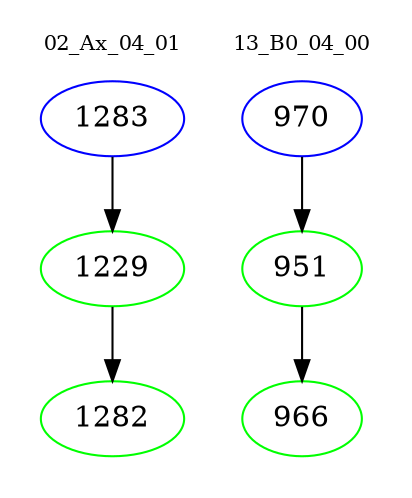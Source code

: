 digraph{
subgraph cluster_0 {
color = white
label = "02_Ax_04_01";
fontsize=10;
T0_1283 [label="1283", color="blue"]
T0_1283 -> T0_1229 [color="black"]
T0_1229 [label="1229", color="green"]
T0_1229 -> T0_1282 [color="black"]
T0_1282 [label="1282", color="green"]
}
subgraph cluster_1 {
color = white
label = "13_B0_04_00";
fontsize=10;
T1_970 [label="970", color="blue"]
T1_970 -> T1_951 [color="black"]
T1_951 [label="951", color="green"]
T1_951 -> T1_966 [color="black"]
T1_966 [label="966", color="green"]
}
}
